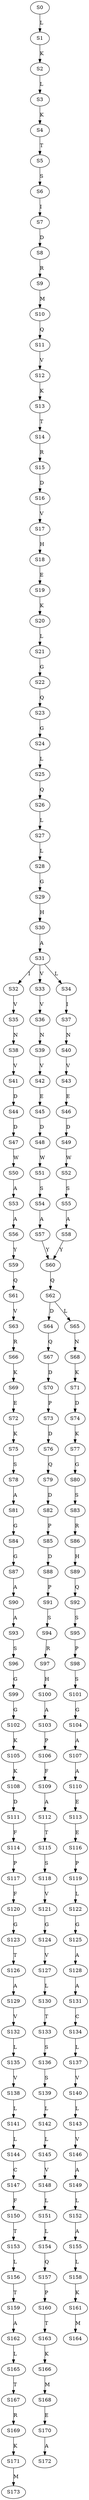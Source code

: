 strict digraph  {
	S0 -> S1 [ label = L ];
	S1 -> S2 [ label = K ];
	S2 -> S3 [ label = L ];
	S3 -> S4 [ label = K ];
	S4 -> S5 [ label = T ];
	S5 -> S6 [ label = S ];
	S6 -> S7 [ label = I ];
	S7 -> S8 [ label = D ];
	S8 -> S9 [ label = R ];
	S9 -> S10 [ label = M ];
	S10 -> S11 [ label = Q ];
	S11 -> S12 [ label = V ];
	S12 -> S13 [ label = K ];
	S13 -> S14 [ label = T ];
	S14 -> S15 [ label = R ];
	S15 -> S16 [ label = D ];
	S16 -> S17 [ label = V ];
	S17 -> S18 [ label = H ];
	S18 -> S19 [ label = E ];
	S19 -> S20 [ label = K ];
	S20 -> S21 [ label = L ];
	S21 -> S22 [ label = G ];
	S22 -> S23 [ label = Q ];
	S23 -> S24 [ label = G ];
	S24 -> S25 [ label = L ];
	S25 -> S26 [ label = Q ];
	S26 -> S27 [ label = L ];
	S27 -> S28 [ label = L ];
	S28 -> S29 [ label = G ];
	S29 -> S30 [ label = H ];
	S30 -> S31 [ label = A ];
	S31 -> S32 [ label = I ];
	S31 -> S33 [ label = V ];
	S31 -> S34 [ label = L ];
	S32 -> S35 [ label = V ];
	S33 -> S36 [ label = V ];
	S34 -> S37 [ label = I ];
	S35 -> S38 [ label = N ];
	S36 -> S39 [ label = N ];
	S37 -> S40 [ label = N ];
	S38 -> S41 [ label = V ];
	S39 -> S42 [ label = V ];
	S40 -> S43 [ label = V ];
	S41 -> S44 [ label = D ];
	S42 -> S45 [ label = E ];
	S43 -> S46 [ label = E ];
	S44 -> S47 [ label = D ];
	S45 -> S48 [ label = D ];
	S46 -> S49 [ label = D ];
	S47 -> S50 [ label = W ];
	S48 -> S51 [ label = W ];
	S49 -> S52 [ label = W ];
	S50 -> S53 [ label = A ];
	S51 -> S54 [ label = S ];
	S52 -> S55 [ label = S ];
	S53 -> S56 [ label = A ];
	S54 -> S57 [ label = A ];
	S55 -> S58 [ label = A ];
	S56 -> S59 [ label = Y ];
	S57 -> S60 [ label = Y ];
	S58 -> S60 [ label = Y ];
	S59 -> S61 [ label = Q ];
	S60 -> S62 [ label = Q ];
	S61 -> S63 [ label = V ];
	S62 -> S64 [ label = D ];
	S62 -> S65 [ label = L ];
	S63 -> S66 [ label = R ];
	S64 -> S67 [ label = Q ];
	S65 -> S68 [ label = N ];
	S66 -> S69 [ label = K ];
	S67 -> S70 [ label = D ];
	S68 -> S71 [ label = K ];
	S69 -> S72 [ label = E ];
	S70 -> S73 [ label = P ];
	S71 -> S74 [ label = D ];
	S72 -> S75 [ label = K ];
	S73 -> S76 [ label = D ];
	S74 -> S77 [ label = K ];
	S75 -> S78 [ label = S ];
	S76 -> S79 [ label = Q ];
	S77 -> S80 [ label = G ];
	S78 -> S81 [ label = A ];
	S79 -> S82 [ label = D ];
	S80 -> S83 [ label = S ];
	S81 -> S84 [ label = G ];
	S82 -> S85 [ label = P ];
	S83 -> S86 [ label = R ];
	S84 -> S87 [ label = G ];
	S85 -> S88 [ label = D ];
	S86 -> S89 [ label = H ];
	S87 -> S90 [ label = A ];
	S88 -> S91 [ label = P ];
	S89 -> S92 [ label = Q ];
	S90 -> S93 [ label = A ];
	S91 -> S94 [ label = S ];
	S92 -> S95 [ label = S ];
	S93 -> S96 [ label = S ];
	S94 -> S97 [ label = R ];
	S95 -> S98 [ label = P ];
	S96 -> S99 [ label = G ];
	S97 -> S100 [ label = H ];
	S98 -> S101 [ label = S ];
	S99 -> S102 [ label = G ];
	S100 -> S103 [ label = A ];
	S101 -> S104 [ label = G ];
	S102 -> S105 [ label = K ];
	S103 -> S106 [ label = P ];
	S104 -> S107 [ label = A ];
	S105 -> S108 [ label = K ];
	S106 -> S109 [ label = F ];
	S107 -> S110 [ label = A ];
	S108 -> S111 [ label = D ];
	S109 -> S112 [ label = A ];
	S110 -> S113 [ label = E ];
	S111 -> S114 [ label = F ];
	S112 -> S115 [ label = T ];
	S113 -> S116 [ label = E ];
	S114 -> S117 [ label = P ];
	S115 -> S118 [ label = S ];
	S116 -> S119 [ label = P ];
	S117 -> S120 [ label = F ];
	S118 -> S121 [ label = V ];
	S119 -> S122 [ label = L ];
	S120 -> S123 [ label = G ];
	S121 -> S124 [ label = G ];
	S122 -> S125 [ label = G ];
	S123 -> S126 [ label = T ];
	S124 -> S127 [ label = V ];
	S125 -> S128 [ label = A ];
	S126 -> S129 [ label = A ];
	S127 -> S130 [ label = L ];
	S128 -> S131 [ label = A ];
	S129 -> S132 [ label = V ];
	S130 -> S133 [ label = T ];
	S131 -> S134 [ label = C ];
	S132 -> S135 [ label = L ];
	S133 -> S136 [ label = S ];
	S134 -> S137 [ label = L ];
	S135 -> S138 [ label = V ];
	S136 -> S139 [ label = S ];
	S137 -> S140 [ label = V ];
	S138 -> S141 [ label = L ];
	S139 -> S142 [ label = L ];
	S140 -> S143 [ label = L ];
	S141 -> S144 [ label = L ];
	S142 -> S145 [ label = L ];
	S143 -> S146 [ label = V ];
	S144 -> S147 [ label = C ];
	S145 -> S148 [ label = V ];
	S146 -> S149 [ label = A ];
	S147 -> S150 [ label = F ];
	S148 -> S151 [ label = L ];
	S149 -> S152 [ label = L ];
	S150 -> S153 [ label = T ];
	S151 -> S154 [ label = L ];
	S152 -> S155 [ label = A ];
	S153 -> S156 [ label = L ];
	S154 -> S157 [ label = Q ];
	S155 -> S158 [ label = L ];
	S156 -> S159 [ label = T ];
	S157 -> S160 [ label = P ];
	S158 -> S161 [ label = K ];
	S159 -> S162 [ label = A ];
	S160 -> S163 [ label = T ];
	S161 -> S164 [ label = M ];
	S162 -> S165 [ label = L ];
	S163 -> S166 [ label = K ];
	S165 -> S167 [ label = T ];
	S166 -> S168 [ label = M ];
	S167 -> S169 [ label = R ];
	S168 -> S170 [ label = E ];
	S169 -> S171 [ label = K ];
	S170 -> S172 [ label = A ];
	S171 -> S173 [ label = M ];
}
